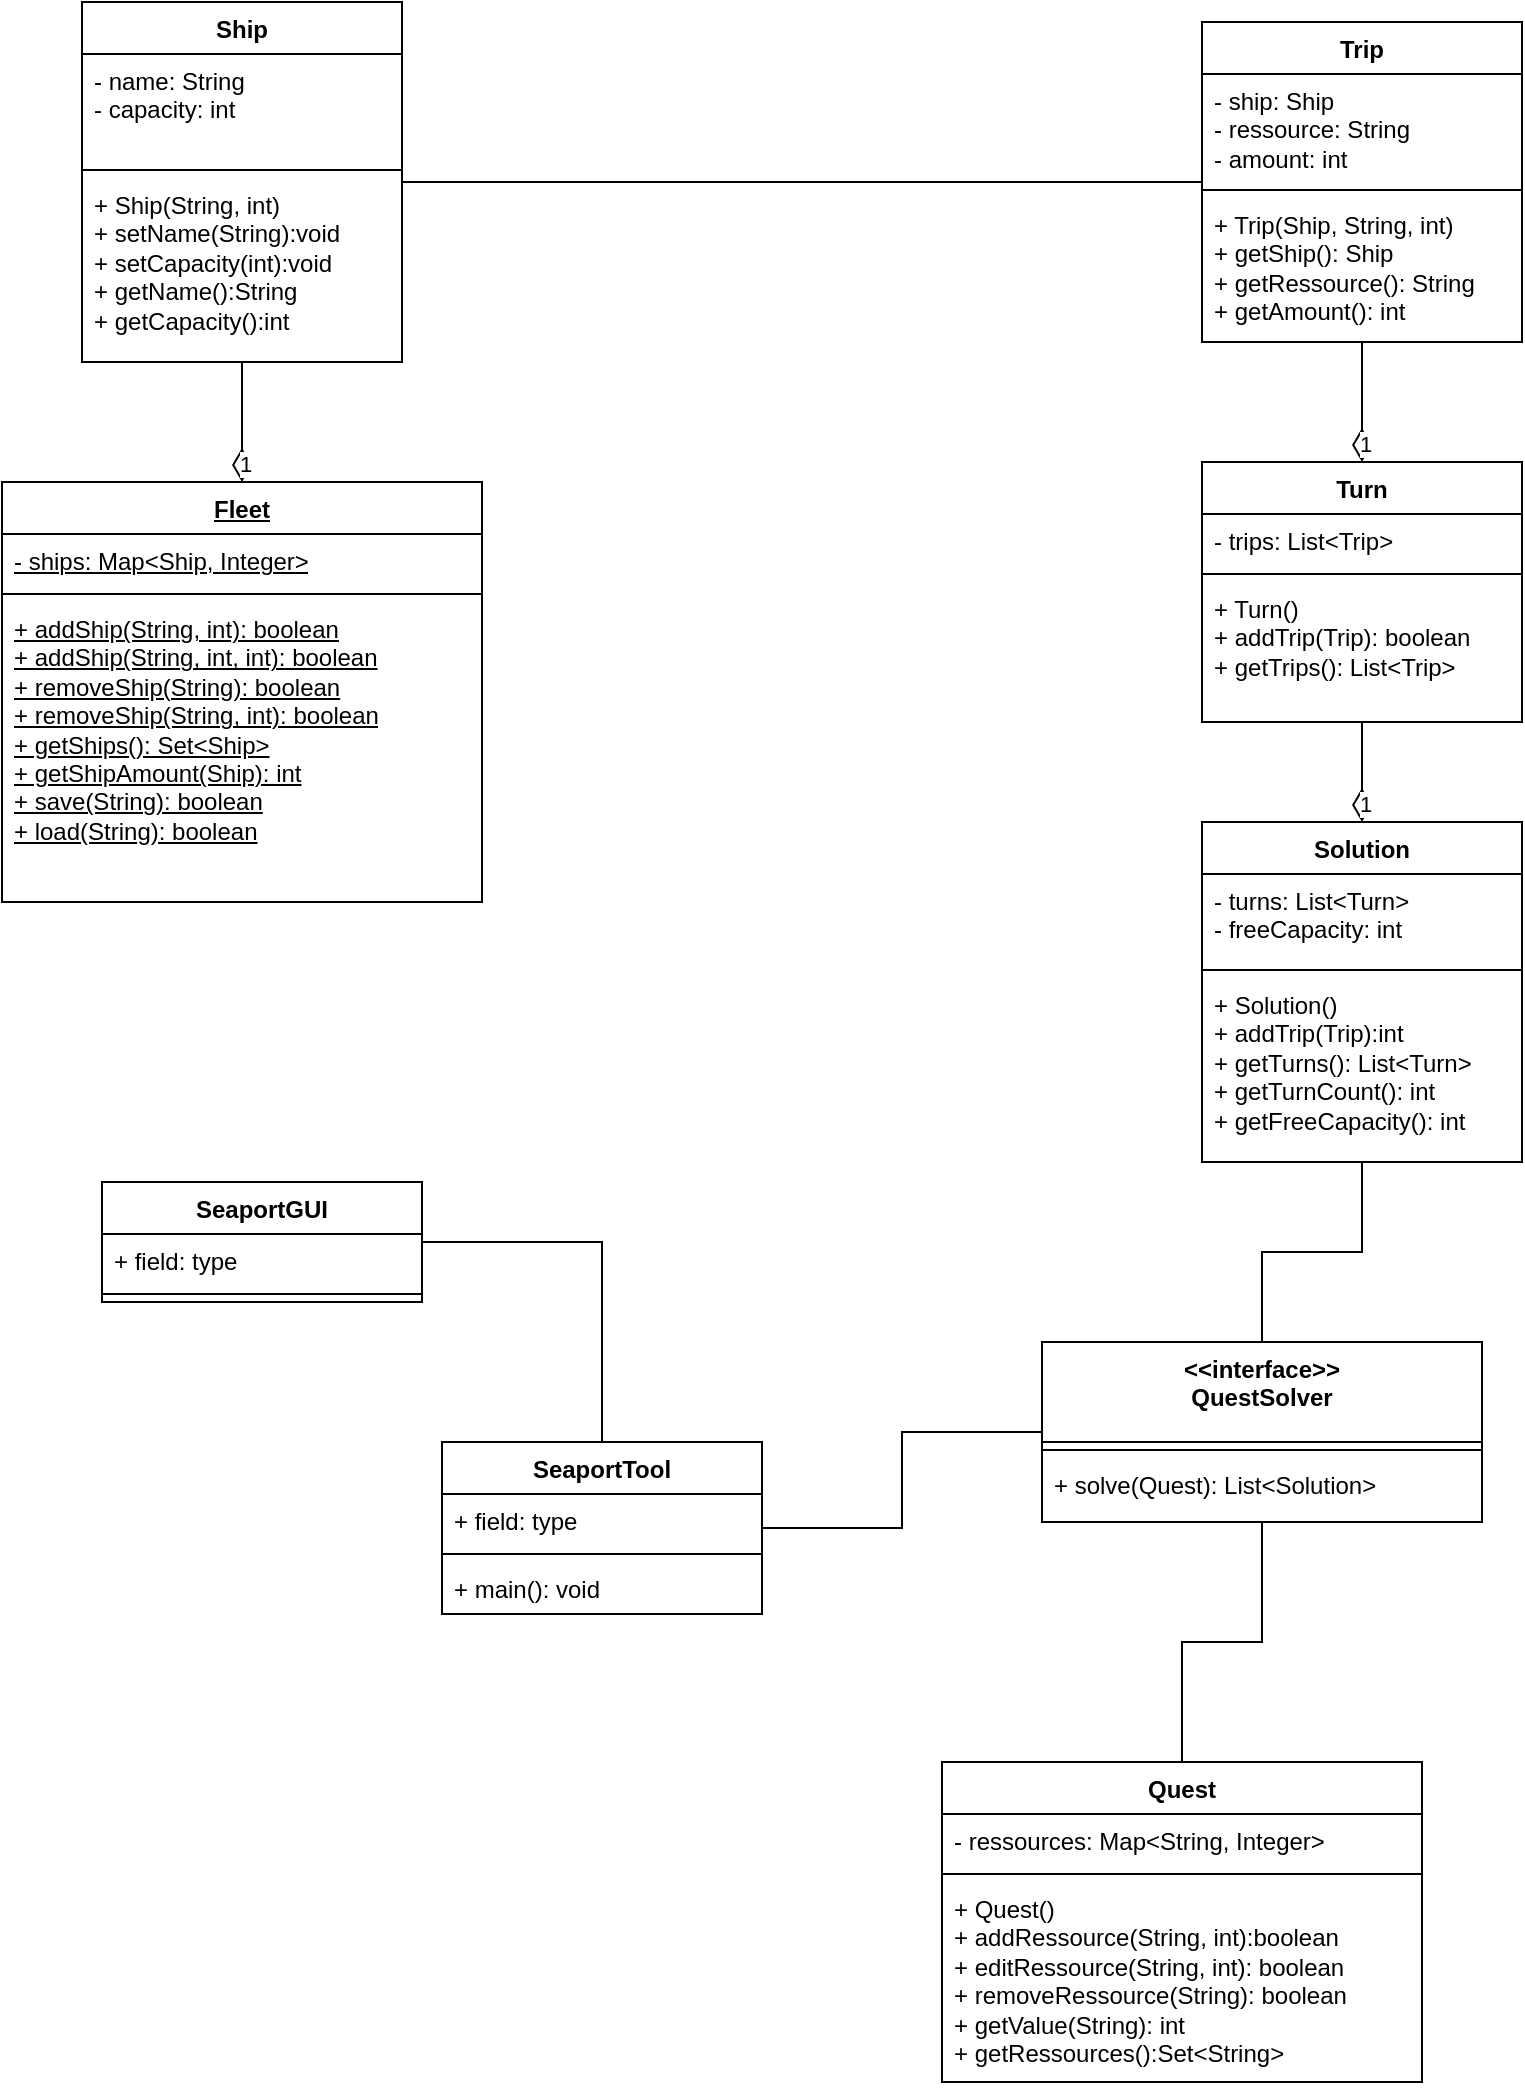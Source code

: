 <mxfile version="21.7.5" type="device">
  <diagram id="C5RBs43oDa-KdzZeNtuy" name="Page-1">
    <mxGraphModel dx="1243" dy="641" grid="1" gridSize="10" guides="1" tooltips="1" connect="1" arrows="1" fold="1" page="1" pageScale="1" pageWidth="827" pageHeight="1169" math="0" shadow="0">
      <root>
        <mxCell id="WIyWlLk6GJQsqaUBKTNV-0" />
        <mxCell id="WIyWlLk6GJQsqaUBKTNV-1" parent="WIyWlLk6GJQsqaUBKTNV-0" />
        <mxCell id="2VStCSKUZjfk6ihANfYz-0" value="SeaportTool" style="swimlane;fontStyle=1;align=center;verticalAlign=top;childLayout=stackLayout;horizontal=1;startSize=26;horizontalStack=0;resizeParent=1;resizeParentMax=0;resizeLast=0;collapsible=1;marginBottom=0;whiteSpace=wrap;html=1;" parent="WIyWlLk6GJQsqaUBKTNV-1" vertex="1">
          <mxGeometry x="250" y="740" width="160" height="86" as="geometry" />
        </mxCell>
        <mxCell id="2VStCSKUZjfk6ihANfYz-1" value="+ field: type" style="text;strokeColor=none;fillColor=none;align=left;verticalAlign=top;spacingLeft=4;spacingRight=4;overflow=hidden;rotatable=0;points=[[0,0.5],[1,0.5]];portConstraint=eastwest;whiteSpace=wrap;html=1;" parent="2VStCSKUZjfk6ihANfYz-0" vertex="1">
          <mxGeometry y="26" width="160" height="26" as="geometry" />
        </mxCell>
        <mxCell id="2VStCSKUZjfk6ihANfYz-2" value="" style="line;strokeWidth=1;fillColor=none;align=left;verticalAlign=middle;spacingTop=-1;spacingLeft=3;spacingRight=3;rotatable=0;labelPosition=right;points=[];portConstraint=eastwest;strokeColor=inherit;" parent="2VStCSKUZjfk6ihANfYz-0" vertex="1">
          <mxGeometry y="52" width="160" height="8" as="geometry" />
        </mxCell>
        <mxCell id="2VStCSKUZjfk6ihANfYz-3" value="+ main(): void" style="text;strokeColor=none;fillColor=none;align=left;verticalAlign=top;spacingLeft=4;spacingRight=4;overflow=hidden;rotatable=0;points=[[0,0.5],[1,0.5]];portConstraint=eastwest;whiteSpace=wrap;html=1;" parent="2VStCSKUZjfk6ihANfYz-0" vertex="1">
          <mxGeometry y="60" width="160" height="26" as="geometry" />
        </mxCell>
        <mxCell id="2VStCSKUZjfk6ihANfYz-5" value="&lt;div&gt;&amp;lt;&amp;lt;interface&amp;gt;&amp;gt;&lt;/div&gt;&lt;div&gt;QuestSolver&lt;br&gt;&lt;/div&gt;" style="swimlane;fontStyle=1;align=center;verticalAlign=top;childLayout=stackLayout;horizontal=1;startSize=50;horizontalStack=0;resizeParent=1;resizeParentMax=0;resizeLast=0;collapsible=1;marginBottom=0;whiteSpace=wrap;html=1;" parent="WIyWlLk6GJQsqaUBKTNV-1" vertex="1">
          <mxGeometry x="550" y="690" width="220" height="90" as="geometry" />
        </mxCell>
        <mxCell id="2VStCSKUZjfk6ihANfYz-7" value="" style="line;strokeWidth=1;fillColor=none;align=left;verticalAlign=middle;spacingTop=-1;spacingLeft=3;spacingRight=3;rotatable=0;labelPosition=right;points=[];portConstraint=eastwest;strokeColor=inherit;" parent="2VStCSKUZjfk6ihANfYz-5" vertex="1">
          <mxGeometry y="50" width="220" height="8" as="geometry" />
        </mxCell>
        <mxCell id="2VStCSKUZjfk6ihANfYz-8" value="+ solve(Quest): List&amp;lt;Solution&amp;gt;" style="text;strokeColor=none;fillColor=none;align=left;verticalAlign=top;spacingLeft=4;spacingRight=4;overflow=hidden;rotatable=0;points=[[0,0.5],[1,0.5]];portConstraint=eastwest;whiteSpace=wrap;html=1;" parent="2VStCSKUZjfk6ihANfYz-5" vertex="1">
          <mxGeometry y="58" width="220" height="32" as="geometry" />
        </mxCell>
        <mxCell id="2VStCSKUZjfk6ihANfYz-9" value="Quest" style="swimlane;fontStyle=1;align=center;verticalAlign=top;childLayout=stackLayout;horizontal=1;startSize=26;horizontalStack=0;resizeParent=1;resizeParentMax=0;resizeLast=0;collapsible=1;marginBottom=0;whiteSpace=wrap;html=1;" parent="WIyWlLk6GJQsqaUBKTNV-1" vertex="1">
          <mxGeometry x="500" y="900" width="240" height="160" as="geometry" />
        </mxCell>
        <mxCell id="2VStCSKUZjfk6ihANfYz-10" value="- ressources: Map&amp;lt;String, Integer&amp;gt;" style="text;strokeColor=none;fillColor=none;align=left;verticalAlign=top;spacingLeft=4;spacingRight=4;overflow=hidden;rotatable=0;points=[[0,0.5],[1,0.5]];portConstraint=eastwest;whiteSpace=wrap;html=1;" parent="2VStCSKUZjfk6ihANfYz-9" vertex="1">
          <mxGeometry y="26" width="240" height="26" as="geometry" />
        </mxCell>
        <mxCell id="2VStCSKUZjfk6ihANfYz-11" value="" style="line;strokeWidth=1;fillColor=none;align=left;verticalAlign=middle;spacingTop=-1;spacingLeft=3;spacingRight=3;rotatable=0;labelPosition=right;points=[];portConstraint=eastwest;strokeColor=inherit;" parent="2VStCSKUZjfk6ihANfYz-9" vertex="1">
          <mxGeometry y="52" width="240" height="8" as="geometry" />
        </mxCell>
        <mxCell id="2VStCSKUZjfk6ihANfYz-12" value="&lt;div&gt;+ Quest()&lt;br&gt;&lt;/div&gt;&lt;div&gt;+ addRessource(String, int):boolean&lt;/div&gt;&lt;div&gt;+ editRessource(String, int): boolean&lt;/div&gt;&lt;div&gt;+ removeRessource(String): boolean&lt;/div&gt;&lt;div&gt;+ getValue(String): int&lt;/div&gt;&lt;div&gt;+ getRessources():Set&amp;lt;String&amp;gt;&lt;br&gt;&lt;/div&gt;" style="text;strokeColor=none;fillColor=none;align=left;verticalAlign=top;spacingLeft=4;spacingRight=4;overflow=hidden;rotatable=0;points=[[0,0.5],[1,0.5]];portConstraint=eastwest;whiteSpace=wrap;html=1;" parent="2VStCSKUZjfk6ihANfYz-9" vertex="1">
          <mxGeometry y="60" width="240" height="100" as="geometry" />
        </mxCell>
        <mxCell id="2VStCSKUZjfk6ihANfYz-13" value="Solution" style="swimlane;fontStyle=1;align=center;verticalAlign=top;childLayout=stackLayout;horizontal=1;startSize=26;horizontalStack=0;resizeParent=1;resizeParentMax=0;resizeLast=0;collapsible=1;marginBottom=0;whiteSpace=wrap;html=1;" parent="WIyWlLk6GJQsqaUBKTNV-1" vertex="1">
          <mxGeometry x="630" y="430" width="160" height="170" as="geometry" />
        </mxCell>
        <mxCell id="2VStCSKUZjfk6ihANfYz-14" value="&lt;div&gt;- turns: List&amp;lt;Turn&amp;gt;&lt;/div&gt;&lt;div&gt;- freeCapacity: int&lt;br&gt;&lt;/div&gt;" style="text;strokeColor=none;fillColor=none;align=left;verticalAlign=top;spacingLeft=4;spacingRight=4;overflow=hidden;rotatable=0;points=[[0,0.5],[1,0.5]];portConstraint=eastwest;whiteSpace=wrap;html=1;" parent="2VStCSKUZjfk6ihANfYz-13" vertex="1">
          <mxGeometry y="26" width="160" height="44" as="geometry" />
        </mxCell>
        <mxCell id="2VStCSKUZjfk6ihANfYz-15" value="" style="line;strokeWidth=1;fillColor=none;align=left;verticalAlign=middle;spacingTop=-1;spacingLeft=3;spacingRight=3;rotatable=0;labelPosition=right;points=[];portConstraint=eastwest;strokeColor=inherit;" parent="2VStCSKUZjfk6ihANfYz-13" vertex="1">
          <mxGeometry y="70" width="160" height="8" as="geometry" />
        </mxCell>
        <mxCell id="2VStCSKUZjfk6ihANfYz-16" value="&lt;div&gt;+ Solution()&lt;/div&gt;&lt;div&gt;+ addTrip(Trip):int&lt;/div&gt;&lt;div&gt;+ getTurns(): List&amp;lt;Turn&amp;gt;&lt;/div&gt;&lt;div&gt;+ getTurnCount(): int&lt;/div&gt;&lt;div&gt;+ getFreeCapacity(): int&lt;br&gt;&lt;/div&gt;" style="text;strokeColor=none;fillColor=none;align=left;verticalAlign=top;spacingLeft=4;spacingRight=4;overflow=hidden;rotatable=0;points=[[0,0.5],[1,0.5]];portConstraint=eastwest;whiteSpace=wrap;html=1;" parent="2VStCSKUZjfk6ihANfYz-13" vertex="1">
          <mxGeometry y="78" width="160" height="92" as="geometry" />
        </mxCell>
        <mxCell id="2VStCSKUZjfk6ihANfYz-21" value="Ship" style="swimlane;fontStyle=1;align=center;verticalAlign=top;childLayout=stackLayout;horizontal=1;startSize=26;horizontalStack=0;resizeParent=1;resizeParentMax=0;resizeLast=0;collapsible=1;marginBottom=0;whiteSpace=wrap;html=1;" parent="WIyWlLk6GJQsqaUBKTNV-1" vertex="1">
          <mxGeometry x="70" y="20" width="160" height="180" as="geometry">
            <mxRectangle x="40" y="240" width="70" height="30" as="alternateBounds" />
          </mxGeometry>
        </mxCell>
        <mxCell id="2VStCSKUZjfk6ihANfYz-22" value="&lt;div&gt;- name: String&lt;/div&gt;&lt;div&gt;- capacity: int&lt;/div&gt;" style="text;strokeColor=none;fillColor=none;align=left;verticalAlign=top;spacingLeft=4;spacingRight=4;overflow=hidden;rotatable=0;points=[[0,0.5],[1,0.5]];portConstraint=eastwest;whiteSpace=wrap;html=1;" parent="2VStCSKUZjfk6ihANfYz-21" vertex="1">
          <mxGeometry y="26" width="160" height="54" as="geometry" />
        </mxCell>
        <mxCell id="2VStCSKUZjfk6ihANfYz-23" value="" style="line;strokeWidth=1;fillColor=none;align=left;verticalAlign=middle;spacingTop=-1;spacingLeft=3;spacingRight=3;rotatable=0;labelPosition=right;points=[];portConstraint=eastwest;strokeColor=inherit;" parent="2VStCSKUZjfk6ihANfYz-21" vertex="1">
          <mxGeometry y="80" width="160" height="8" as="geometry" />
        </mxCell>
        <mxCell id="2VStCSKUZjfk6ihANfYz-24" value="&lt;div&gt;+ Ship(String, int)&lt;/div&gt;&lt;div&gt;+ setName(String):void&lt;/div&gt;&lt;div&gt;+ setCapacity(int):void&lt;/div&gt;&lt;div&gt;+ getName():String&lt;/div&gt;&lt;div&gt;+ getCapacity():int&lt;br&gt;&lt;/div&gt;" style="text;strokeColor=none;fillColor=none;align=left;verticalAlign=top;spacingLeft=4;spacingRight=4;overflow=hidden;rotatable=0;points=[[0,0.5],[1,0.5]];portConstraint=eastwest;whiteSpace=wrap;html=1;" parent="2VStCSKUZjfk6ihANfYz-21" vertex="1">
          <mxGeometry y="88" width="160" height="92" as="geometry" />
        </mxCell>
        <mxCell id="2VStCSKUZjfk6ihANfYz-25" value="&lt;u&gt;Fleet&lt;/u&gt;" style="swimlane;fontStyle=1;align=center;verticalAlign=top;childLayout=stackLayout;horizontal=1;startSize=26;horizontalStack=0;resizeParent=1;resizeParentMax=0;resizeLast=0;collapsible=1;marginBottom=0;whiteSpace=wrap;html=1;" parent="WIyWlLk6GJQsqaUBKTNV-1" vertex="1">
          <mxGeometry x="30" y="260" width="240" height="210" as="geometry" />
        </mxCell>
        <mxCell id="2VStCSKUZjfk6ihANfYz-26" value="&lt;u&gt;- ships: Map&amp;lt;Ship, Integer&amp;gt;&lt;/u&gt;" style="text;strokeColor=none;fillColor=none;align=left;verticalAlign=top;spacingLeft=4;spacingRight=4;overflow=hidden;rotatable=0;points=[[0,0.5],[1,0.5]];portConstraint=eastwest;whiteSpace=wrap;html=1;" parent="2VStCSKUZjfk6ihANfYz-25" vertex="1">
          <mxGeometry y="26" width="240" height="26" as="geometry" />
        </mxCell>
        <mxCell id="2VStCSKUZjfk6ihANfYz-27" value="" style="line;strokeWidth=1;fillColor=none;align=left;verticalAlign=middle;spacingTop=-1;spacingLeft=3;spacingRight=3;rotatable=0;labelPosition=right;points=[];portConstraint=eastwest;strokeColor=inherit;" parent="2VStCSKUZjfk6ihANfYz-25" vertex="1">
          <mxGeometry y="52" width="240" height="8" as="geometry" />
        </mxCell>
        <mxCell id="2VStCSKUZjfk6ihANfYz-28" value="&lt;div&gt;&lt;u&gt;+ addShip(String, int): boolean&lt;br&gt;&lt;/u&gt;&lt;/div&gt;&lt;div&gt;&lt;u&gt;+ addShip(String, int, int): boolean&lt;/u&gt;&lt;/div&gt;&lt;div&gt;&lt;u&gt;+ removeShip(String): boolean&lt;br&gt;&lt;/u&gt;&lt;/div&gt;&lt;div&gt;&lt;u&gt;+ removeShip(String, int): boolean&lt;/u&gt;&lt;/div&gt;&lt;div&gt;&lt;u&gt;+ getShips(): Set&amp;lt;Ship&amp;gt;&lt;/u&gt;&lt;/div&gt;&lt;div&gt;&lt;u&gt;+ getShipAmount(Ship): int&lt;br&gt;&lt;/u&gt;&lt;/div&gt;&lt;div&gt;&lt;u&gt;+ save(String): boolean&lt;/u&gt;&lt;/div&gt;&lt;div&gt;&lt;u&gt;+ load(String): boolean&lt;br&gt;&lt;/u&gt;&lt;/div&gt;" style="text;strokeColor=none;fillColor=none;align=left;verticalAlign=top;spacingLeft=4;spacingRight=4;overflow=hidden;rotatable=0;points=[[0,0.5],[1,0.5]];portConstraint=eastwest;whiteSpace=wrap;html=1;" parent="2VStCSKUZjfk6ihANfYz-25" vertex="1">
          <mxGeometry y="60" width="240" height="150" as="geometry" />
        </mxCell>
        <mxCell id="2VStCSKUZjfk6ihANfYz-29" value="Trip" style="swimlane;fontStyle=1;align=center;verticalAlign=top;childLayout=stackLayout;horizontal=1;startSize=26;horizontalStack=0;resizeParent=1;resizeParentMax=0;resizeLast=0;collapsible=1;marginBottom=0;whiteSpace=wrap;html=1;" parent="WIyWlLk6GJQsqaUBKTNV-1" vertex="1">
          <mxGeometry x="630" y="30" width="160" height="160" as="geometry" />
        </mxCell>
        <mxCell id="2VStCSKUZjfk6ihANfYz-30" value="&lt;div&gt;- ship: Ship&lt;br&gt;&lt;/div&gt;&lt;div&gt;- ressource: String&lt;br&gt;&lt;/div&gt;&lt;div&gt;- amount: int&lt;br&gt;&lt;/div&gt;" style="text;strokeColor=none;fillColor=none;align=left;verticalAlign=top;spacingLeft=4;spacingRight=4;overflow=hidden;rotatable=0;points=[[0,0.5],[1,0.5]];portConstraint=eastwest;whiteSpace=wrap;html=1;" parent="2VStCSKUZjfk6ihANfYz-29" vertex="1">
          <mxGeometry y="26" width="160" height="54" as="geometry" />
        </mxCell>
        <mxCell id="2VStCSKUZjfk6ihANfYz-31" value="" style="line;strokeWidth=1;fillColor=none;align=left;verticalAlign=middle;spacingTop=-1;spacingLeft=3;spacingRight=3;rotatable=0;labelPosition=right;points=[];portConstraint=eastwest;strokeColor=inherit;" parent="2VStCSKUZjfk6ihANfYz-29" vertex="1">
          <mxGeometry y="80" width="160" height="8" as="geometry" />
        </mxCell>
        <mxCell id="2VStCSKUZjfk6ihANfYz-32" value="&lt;div&gt;+ Trip(Ship, String, int)&lt;/div&gt;&lt;div&gt;+ getShip(): Ship&lt;/div&gt;&lt;div&gt;+ getRessource(): String&lt;/div&gt;&lt;div&gt;+ getAmount(): int&lt;/div&gt;" style="text;strokeColor=none;fillColor=none;align=left;verticalAlign=top;spacingLeft=4;spacingRight=4;overflow=hidden;rotatable=0;points=[[0,0.5],[1,0.5]];portConstraint=eastwest;whiteSpace=wrap;html=1;" parent="2VStCSKUZjfk6ihANfYz-29" vertex="1">
          <mxGeometry y="88" width="160" height="72" as="geometry" />
        </mxCell>
        <mxCell id="2VStCSKUZjfk6ihANfYz-33" value="Turn" style="swimlane;fontStyle=1;align=center;verticalAlign=top;childLayout=stackLayout;horizontal=1;startSize=26;horizontalStack=0;resizeParent=1;resizeParentMax=0;resizeLast=0;collapsible=1;marginBottom=0;whiteSpace=wrap;html=1;" parent="WIyWlLk6GJQsqaUBKTNV-1" vertex="1">
          <mxGeometry x="630" y="250" width="160" height="130" as="geometry" />
        </mxCell>
        <mxCell id="2VStCSKUZjfk6ihANfYz-34" value="- trips: List&amp;lt;Trip&amp;gt;" style="text;strokeColor=none;fillColor=none;align=left;verticalAlign=top;spacingLeft=4;spacingRight=4;overflow=hidden;rotatable=0;points=[[0,0.5],[1,0.5]];portConstraint=eastwest;whiteSpace=wrap;html=1;" parent="2VStCSKUZjfk6ihANfYz-33" vertex="1">
          <mxGeometry y="26" width="160" height="26" as="geometry" />
        </mxCell>
        <mxCell id="2VStCSKUZjfk6ihANfYz-35" value="" style="line;strokeWidth=1;fillColor=none;align=left;verticalAlign=middle;spacingTop=-1;spacingLeft=3;spacingRight=3;rotatable=0;labelPosition=right;points=[];portConstraint=eastwest;strokeColor=inherit;" parent="2VStCSKUZjfk6ihANfYz-33" vertex="1">
          <mxGeometry y="52" width="160" height="8" as="geometry" />
        </mxCell>
        <mxCell id="2VStCSKUZjfk6ihANfYz-36" value="&lt;div&gt;+ Turn()&lt;/div&gt;&lt;div&gt;+ addTrip(Trip): boolean&lt;/div&gt;&lt;div&gt;+ getTrips(): List&amp;lt;Trip&amp;gt;&lt;br&gt;&lt;/div&gt;" style="text;strokeColor=none;fillColor=none;align=left;verticalAlign=top;spacingLeft=4;spacingRight=4;overflow=hidden;rotatable=0;points=[[0,0.5],[1,0.5]];portConstraint=eastwest;whiteSpace=wrap;html=1;" parent="2VStCSKUZjfk6ihANfYz-33" vertex="1">
          <mxGeometry y="60" width="160" height="70" as="geometry" />
        </mxCell>
        <mxCell id="2tUYn0M57NbODSfi8HWw-1" value="1" style="endArrow=none;html=1;endSize=12;startArrow=diamondThin;startSize=14;startFill=0;edgeStyle=orthogonalEdgeStyle;align=left;verticalAlign=bottom;rounded=0;endFill=0;" parent="WIyWlLk6GJQsqaUBKTNV-1" source="2VStCSKUZjfk6ihANfYz-13" target="2VStCSKUZjfk6ihANfYz-33" edge="1">
          <mxGeometry x="-1" y="3" relative="1" as="geometry">
            <mxPoint x="410" y="280" as="sourcePoint" />
            <mxPoint x="570" y="280" as="targetPoint" />
          </mxGeometry>
        </mxCell>
        <mxCell id="2tUYn0M57NbODSfi8HWw-4" value="1" style="endArrow=none;html=1;endSize=12;startArrow=diamondThin;startSize=14;startFill=0;edgeStyle=orthogonalEdgeStyle;align=left;verticalAlign=bottom;rounded=0;endFill=0;" parent="WIyWlLk6GJQsqaUBKTNV-1" source="2VStCSKUZjfk6ihANfYz-33" target="2VStCSKUZjfk6ihANfYz-29" edge="1">
          <mxGeometry x="-1" y="3" relative="1" as="geometry">
            <mxPoint x="730" y="200" as="sourcePoint" />
            <mxPoint x="730" y="250" as="targetPoint" />
          </mxGeometry>
        </mxCell>
        <mxCell id="2tUYn0M57NbODSfi8HWw-8" value="1" style="endArrow=none;html=1;endSize=12;startArrow=diamondThin;startSize=14;startFill=0;edgeStyle=orthogonalEdgeStyle;align=left;verticalAlign=bottom;rounded=0;endFill=0;" parent="WIyWlLk6GJQsqaUBKTNV-1" source="2VStCSKUZjfk6ihANfYz-25" target="2VStCSKUZjfk6ihANfYz-21" edge="1">
          <mxGeometry x="-1" y="3" relative="1" as="geometry">
            <mxPoint x="410" y="470" as="sourcePoint" />
            <mxPoint x="570" y="470" as="targetPoint" />
          </mxGeometry>
        </mxCell>
        <mxCell id="WBkQMYbXfCcK89Wq34PX-0" value="" style="endArrow=none;html=1;edgeStyle=orthogonalEdgeStyle;rounded=0;" edge="1" parent="WIyWlLk6GJQsqaUBKTNV-1" source="2VStCSKUZjfk6ihANfYz-21" target="2VStCSKUZjfk6ihANfYz-29">
          <mxGeometry relative="1" as="geometry">
            <mxPoint x="330" y="260" as="sourcePoint" />
            <mxPoint x="490" y="260" as="targetPoint" />
          </mxGeometry>
        </mxCell>
        <mxCell id="WBkQMYbXfCcK89Wq34PX-3" value="" style="endArrow=none;html=1;edgeStyle=orthogonalEdgeStyle;rounded=0;" edge="1" parent="WIyWlLk6GJQsqaUBKTNV-1" source="2VStCSKUZjfk6ihANfYz-13" target="2VStCSKUZjfk6ihANfYz-5">
          <mxGeometry relative="1" as="geometry">
            <mxPoint x="240" y="110" as="sourcePoint" />
            <mxPoint x="640" y="120" as="targetPoint" />
          </mxGeometry>
        </mxCell>
        <mxCell id="WBkQMYbXfCcK89Wq34PX-4" value="" style="endArrow=none;html=1;edgeStyle=orthogonalEdgeStyle;rounded=0;" edge="1" parent="WIyWlLk6GJQsqaUBKTNV-1" source="2VStCSKUZjfk6ihANfYz-5" target="2VStCSKUZjfk6ihANfYz-9">
          <mxGeometry relative="1" as="geometry">
            <mxPoint x="720" y="610" as="sourcePoint" />
            <mxPoint x="670" y="700" as="targetPoint" />
          </mxGeometry>
        </mxCell>
        <mxCell id="WBkQMYbXfCcK89Wq34PX-5" value="SeaportGUI" style="swimlane;fontStyle=1;align=center;verticalAlign=top;childLayout=stackLayout;horizontal=1;startSize=26;horizontalStack=0;resizeParent=1;resizeParentMax=0;resizeLast=0;collapsible=1;marginBottom=0;whiteSpace=wrap;html=1;" vertex="1" parent="WIyWlLk6GJQsqaUBKTNV-1">
          <mxGeometry x="80" y="610" width="160" height="60" as="geometry" />
        </mxCell>
        <mxCell id="WBkQMYbXfCcK89Wq34PX-6" value="+ field: type" style="text;strokeColor=none;fillColor=none;align=left;verticalAlign=top;spacingLeft=4;spacingRight=4;overflow=hidden;rotatable=0;points=[[0,0.5],[1,0.5]];portConstraint=eastwest;whiteSpace=wrap;html=1;" vertex="1" parent="WBkQMYbXfCcK89Wq34PX-5">
          <mxGeometry y="26" width="160" height="26" as="geometry" />
        </mxCell>
        <mxCell id="WBkQMYbXfCcK89Wq34PX-7" value="" style="line;strokeWidth=1;fillColor=none;align=left;verticalAlign=middle;spacingTop=-1;spacingLeft=3;spacingRight=3;rotatable=0;labelPosition=right;points=[];portConstraint=eastwest;strokeColor=inherit;" vertex="1" parent="WBkQMYbXfCcK89Wq34PX-5">
          <mxGeometry y="52" width="160" height="8" as="geometry" />
        </mxCell>
        <mxCell id="WBkQMYbXfCcK89Wq34PX-9" value="" style="endArrow=none;html=1;edgeStyle=orthogonalEdgeStyle;rounded=0;" edge="1" parent="WIyWlLk6GJQsqaUBKTNV-1" source="2VStCSKUZjfk6ihANfYz-0" target="2VStCSKUZjfk6ihANfYz-5">
          <mxGeometry relative="1" as="geometry">
            <mxPoint x="670" y="790" as="sourcePoint" />
            <mxPoint x="630" y="910" as="targetPoint" />
          </mxGeometry>
        </mxCell>
        <mxCell id="WBkQMYbXfCcK89Wq34PX-10" value="" style="endArrow=none;html=1;edgeStyle=orthogonalEdgeStyle;rounded=0;" edge="1" parent="WIyWlLk6GJQsqaUBKTNV-1" source="WBkQMYbXfCcK89Wq34PX-5" target="2VStCSKUZjfk6ihANfYz-0">
          <mxGeometry relative="1" as="geometry">
            <mxPoint x="420" y="793" as="sourcePoint" />
            <mxPoint x="560" y="745" as="targetPoint" />
          </mxGeometry>
        </mxCell>
      </root>
    </mxGraphModel>
  </diagram>
</mxfile>
